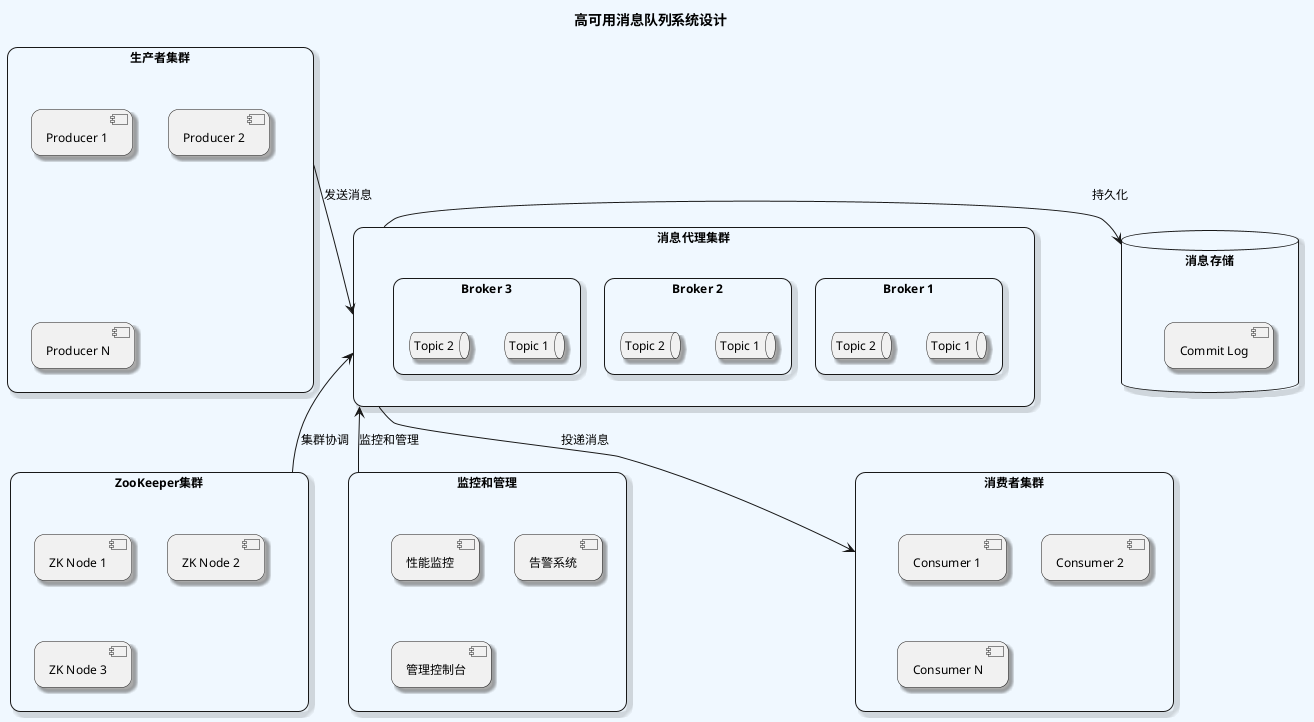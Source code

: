 @startuml Message Queue System Design

skinparam backgroundColor #F0F8FF
skinparam handwritten false
skinparam defaultFontName Arial
skinparam defaultFontSize 12
skinparam roundcorner 20
skinparam shadowing true

title 高可用消息队列系统设计

' 生产者
RECTANGLE "生产者集群" as Producers {
    [Producer 1]
    [Producer 2]
    [Producer N]
}

' 消费者
RECTANGLE "消费者集群" as Consumers {
    [Consumer 1]
    [Consumer 2]
    [Consumer N]
}

' 消息代理集群
RECTANGLE "消息代理集群" as Brokers {
    RECTANGLE "Broker 1" as Broker1 {
        queue "Topic 1" as Topic1_1
        queue "Topic 2" as Topic2_1
    }
    RECTANGLE "Broker 2" as Broker2 {
        queue "Topic 1" as Topic1_2
        queue "Topic 2" as Topic2_2
    }
    RECTANGLE "Broker 3" as Broker3 {
        queue "Topic 1" as Topic1_3
        queue "Topic 2" as Topic2_3
    }
}

' ZooKeeper集群
RECTANGLE "ZooKeeper集群" as ZK {
    [ZK Node 1]
    [ZK Node 2]
    [ZK Node 3]
}

' 监控和管理
RECTANGLE "监控和管理" as Monitoring {
    [性能监控]
    [告警系统]
    [管理控制台]
}

' 持久化存储
database "消息存储" as Storage {
    [Commit Log]
}

Producers -down-> Brokers : 发送消息
Brokers -down-> Consumers : 投递消息
Brokers -right-> Storage : 持久化
ZK -up-> Brokers : 集群协调
Monitoring -up-> Brokers : 监控和管理

@enduml
